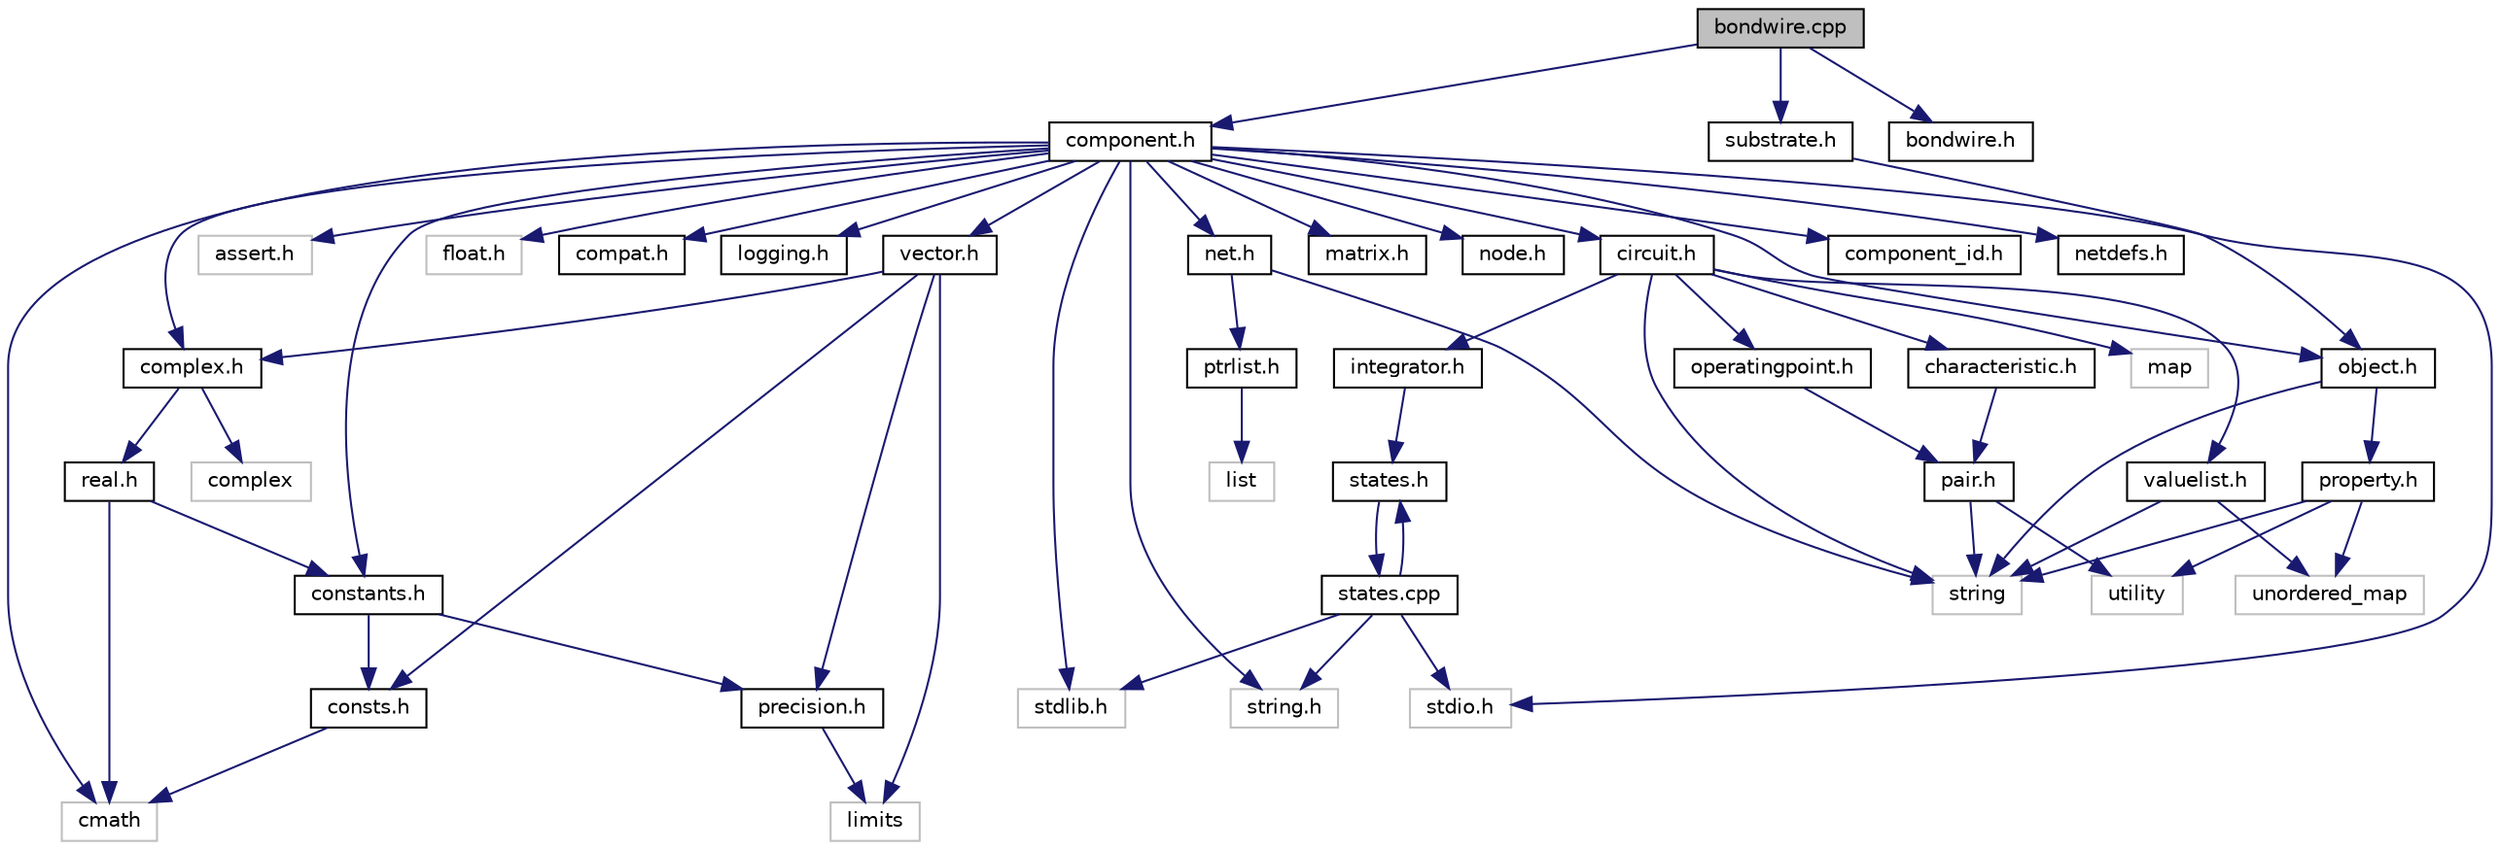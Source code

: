 digraph G
{
  edge [fontname="Helvetica",fontsize="10",labelfontname="Helvetica",labelfontsize="10"];
  node [fontname="Helvetica",fontsize="10",shape=record];
  Node1 [label="bondwire.cpp",height=0.2,width=0.4,color="black", fillcolor="grey75", style="filled" fontcolor="black"];
  Node1 -> Node2 [color="midnightblue",fontsize="10",style="solid",fontname="Helvetica"];
  Node2 [label="component.h",height=0.2,width=0.4,color="black", fillcolor="white", style="filled",URL="$component_8h.html"];
  Node2 -> Node3 [color="midnightblue",fontsize="10",style="solid",fontname="Helvetica"];
  Node3 [label="stdio.h",height=0.2,width=0.4,color="grey75", fillcolor="white", style="filled"];
  Node2 -> Node4 [color="midnightblue",fontsize="10",style="solid",fontname="Helvetica"];
  Node4 [label="stdlib.h",height=0.2,width=0.4,color="grey75", fillcolor="white", style="filled"];
  Node2 -> Node5 [color="midnightblue",fontsize="10",style="solid",fontname="Helvetica"];
  Node5 [label="string.h",height=0.2,width=0.4,color="grey75", fillcolor="white", style="filled"];
  Node2 -> Node6 [color="midnightblue",fontsize="10",style="solid",fontname="Helvetica"];
  Node6 [label="assert.h",height=0.2,width=0.4,color="grey75", fillcolor="white", style="filled"];
  Node2 -> Node7 [color="midnightblue",fontsize="10",style="solid",fontname="Helvetica"];
  Node7 [label="cmath",height=0.2,width=0.4,color="grey75", fillcolor="white", style="filled"];
  Node2 -> Node8 [color="midnightblue",fontsize="10",style="solid",fontname="Helvetica"];
  Node8 [label="float.h",height=0.2,width=0.4,color="grey75", fillcolor="white", style="filled"];
  Node2 -> Node9 [color="midnightblue",fontsize="10",style="solid",fontname="Helvetica"];
  Node9 [label="compat.h",height=0.2,width=0.4,color="black", fillcolor="white", style="filled",URL="$compat_8h.html"];
  Node2 -> Node10 [color="midnightblue",fontsize="10",style="solid",fontname="Helvetica"];
  Node10 [label="logging.h",height=0.2,width=0.4,color="black", fillcolor="white", style="filled",URL="$logging_8h.html"];
  Node2 -> Node11 [color="midnightblue",fontsize="10",style="solid",fontname="Helvetica"];
  Node11 [label="complex.h",height=0.2,width=0.4,color="black", fillcolor="white", style="filled",URL="$complex_8h.html"];
  Node11 -> Node12 [color="midnightblue",fontsize="10",style="solid",fontname="Helvetica"];
  Node12 [label="complex",height=0.2,width=0.4,color="grey75", fillcolor="white", style="filled"];
  Node11 -> Node13 [color="midnightblue",fontsize="10",style="solid",fontname="Helvetica"];
  Node13 [label="real.h",height=0.2,width=0.4,color="black", fillcolor="white", style="filled",URL="$real_8h.html"];
  Node13 -> Node7 [color="midnightblue",fontsize="10",style="solid",fontname="Helvetica"];
  Node13 -> Node14 [color="midnightblue",fontsize="10",style="solid",fontname="Helvetica"];
  Node14 [label="constants.h",height=0.2,width=0.4,color="black", fillcolor="white", style="filled",URL="$constants_8h.html",tooltip="Global physical constants header file."];
  Node14 -> Node15 [color="midnightblue",fontsize="10",style="solid",fontname="Helvetica"];
  Node15 [label="consts.h",height=0.2,width=0.4,color="black", fillcolor="white", style="filled",URL="$consts_8h.html",tooltip="Global math constants header file."];
  Node15 -> Node7 [color="midnightblue",fontsize="10",style="solid",fontname="Helvetica"];
  Node14 -> Node16 [color="midnightblue",fontsize="10",style="solid",fontname="Helvetica"];
  Node16 [label="precision.h",height=0.2,width=0.4,color="black", fillcolor="white", style="filled",URL="$precision_8h.html"];
  Node16 -> Node17 [color="midnightblue",fontsize="10",style="solid",fontname="Helvetica"];
  Node17 [label="limits",height=0.2,width=0.4,color="grey75", fillcolor="white", style="filled"];
  Node2 -> Node18 [color="midnightblue",fontsize="10",style="solid",fontname="Helvetica"];
  Node18 [label="object.h",height=0.2,width=0.4,color="black", fillcolor="white", style="filled",URL="$object_8h.html"];
  Node18 -> Node19 [color="midnightblue",fontsize="10",style="solid",fontname="Helvetica"];
  Node19 [label="string",height=0.2,width=0.4,color="grey75", fillcolor="white", style="filled"];
  Node18 -> Node20 [color="midnightblue",fontsize="10",style="solid",fontname="Helvetica"];
  Node20 [label="property.h",height=0.2,width=0.4,color="black", fillcolor="white", style="filled",URL="$property_8h.html"];
  Node20 -> Node19 [color="midnightblue",fontsize="10",style="solid",fontname="Helvetica"];
  Node20 -> Node21 [color="midnightblue",fontsize="10",style="solid",fontname="Helvetica"];
  Node21 [label="unordered_map",height=0.2,width=0.4,color="grey75", fillcolor="white", style="filled"];
  Node20 -> Node22 [color="midnightblue",fontsize="10",style="solid",fontname="Helvetica"];
  Node22 [label="utility",height=0.2,width=0.4,color="grey75", fillcolor="white", style="filled"];
  Node2 -> Node23 [color="midnightblue",fontsize="10",style="solid",fontname="Helvetica"];
  Node23 [label="vector.h",height=0.2,width=0.4,color="black", fillcolor="white", style="filled",URL="$vector_8h.html"];
  Node23 -> Node17 [color="midnightblue",fontsize="10",style="solid",fontname="Helvetica"];
  Node23 -> Node15 [color="midnightblue",fontsize="10",style="solid",fontname="Helvetica"];
  Node23 -> Node16 [color="midnightblue",fontsize="10",style="solid",fontname="Helvetica"];
  Node23 -> Node11 [color="midnightblue",fontsize="10",style="solid",fontname="Helvetica"];
  Node2 -> Node24 [color="midnightblue",fontsize="10",style="solid",fontname="Helvetica"];
  Node24 [label="matrix.h",height=0.2,width=0.4,color="black", fillcolor="white", style="filled",URL="$matrix_8h.html",tooltip="Dense matrix class header file."];
  Node2 -> Node25 [color="midnightblue",fontsize="10",style="solid",fontname="Helvetica"];
  Node25 [label="node.h",height=0.2,width=0.4,color="black", fillcolor="white", style="filled",URL="$node_8h.html"];
  Node2 -> Node26 [color="midnightblue",fontsize="10",style="solid",fontname="Helvetica"];
  Node26 [label="net.h",height=0.2,width=0.4,color="black", fillcolor="white", style="filled",URL="$net_8h.html"];
  Node26 -> Node19 [color="midnightblue",fontsize="10",style="solid",fontname="Helvetica"];
  Node26 -> Node27 [color="midnightblue",fontsize="10",style="solid",fontname="Helvetica"];
  Node27 [label="ptrlist.h",height=0.2,width=0.4,color="black", fillcolor="white", style="filled",URL="$ptrlist_8h.html"];
  Node27 -> Node28 [color="midnightblue",fontsize="10",style="solid",fontname="Helvetica"];
  Node28 [label="list",height=0.2,width=0.4,color="grey75", fillcolor="white", style="filled"];
  Node2 -> Node29 [color="midnightblue",fontsize="10",style="solid",fontname="Helvetica"];
  Node29 [label="circuit.h",height=0.2,width=0.4,color="black", fillcolor="white", style="filled",URL="$circuit_8h.html",tooltip="The circuit class header file."];
  Node29 -> Node30 [color="midnightblue",fontsize="10",style="solid",fontname="Helvetica"];
  Node30 [label="characteristic.h",height=0.2,width=0.4,color="black", fillcolor="white", style="filled",URL="$characteristic_8h.html"];
  Node30 -> Node31 [color="midnightblue",fontsize="10",style="solid",fontname="Helvetica"];
  Node31 [label="pair.h",height=0.2,width=0.4,color="black", fillcolor="white", style="filled",URL="$pair_8h.html"];
  Node31 -> Node22 [color="midnightblue",fontsize="10",style="solid",fontname="Helvetica"];
  Node31 -> Node19 [color="midnightblue",fontsize="10",style="solid",fontname="Helvetica"];
  Node29 -> Node32 [color="midnightblue",fontsize="10",style="solid",fontname="Helvetica"];
  Node32 [label="operatingpoint.h",height=0.2,width=0.4,color="black", fillcolor="white", style="filled",URL="$operatingpoint_8h.html"];
  Node32 -> Node31 [color="midnightblue",fontsize="10",style="solid",fontname="Helvetica"];
  Node29 -> Node33 [color="midnightblue",fontsize="10",style="solid",fontname="Helvetica"];
  Node33 [label="map",height=0.2,width=0.4,color="grey75", fillcolor="white", style="filled"];
  Node29 -> Node19 [color="midnightblue",fontsize="10",style="solid",fontname="Helvetica"];
  Node29 -> Node34 [color="midnightblue",fontsize="10",style="solid",fontname="Helvetica"];
  Node34 [label="integrator.h",height=0.2,width=0.4,color="black", fillcolor="white", style="filled",URL="$integrator_8h.html"];
  Node34 -> Node35 [color="midnightblue",fontsize="10",style="solid",fontname="Helvetica"];
  Node35 [label="states.h",height=0.2,width=0.4,color="black", fillcolor="white", style="filled",URL="$states_8h.html"];
  Node35 -> Node36 [color="midnightblue",fontsize="10",style="solid",fontname="Helvetica"];
  Node36 [label="states.cpp",height=0.2,width=0.4,color="black", fillcolor="white", style="filled",URL="$states_8cpp.html"];
  Node36 -> Node3 [color="midnightblue",fontsize="10",style="solid",fontname="Helvetica"];
  Node36 -> Node4 [color="midnightblue",fontsize="10",style="solid",fontname="Helvetica"];
  Node36 -> Node5 [color="midnightblue",fontsize="10",style="solid",fontname="Helvetica"];
  Node36 -> Node35 [color="midnightblue",fontsize="10",style="solid",fontname="Helvetica"];
  Node29 -> Node37 [color="midnightblue",fontsize="10",style="solid",fontname="Helvetica"];
  Node37 [label="valuelist.h",height=0.2,width=0.4,color="black", fillcolor="white", style="filled",URL="$valuelist_8h.html"];
  Node37 -> Node21 [color="midnightblue",fontsize="10",style="solid",fontname="Helvetica"];
  Node37 -> Node19 [color="midnightblue",fontsize="10",style="solid",fontname="Helvetica"];
  Node2 -> Node38 [color="midnightblue",fontsize="10",style="solid",fontname="Helvetica"];
  Node38 [label="component_id.h",height=0.2,width=0.4,color="black", fillcolor="white", style="filled",URL="$component__id_8h.html"];
  Node2 -> Node14 [color="midnightblue",fontsize="10",style="solid",fontname="Helvetica"];
  Node2 -> Node39 [color="midnightblue",fontsize="10",style="solid",fontname="Helvetica"];
  Node39 [label="netdefs.h",height=0.2,width=0.4,color="black", fillcolor="white", style="filled",URL="$netdefs_8h.html"];
  Node1 -> Node40 [color="midnightblue",fontsize="10",style="solid",fontname="Helvetica"];
  Node40 [label="substrate.h",height=0.2,width=0.4,color="black", fillcolor="white", style="filled",URL="$substrate_8h.html"];
  Node40 -> Node18 [color="midnightblue",fontsize="10",style="solid",fontname="Helvetica"];
  Node1 -> Node41 [color="midnightblue",fontsize="10",style="solid",fontname="Helvetica"];
  Node41 [label="bondwire.h",height=0.2,width=0.4,color="black", fillcolor="white", style="filled",URL="$bondwire_8h.html"];
}
